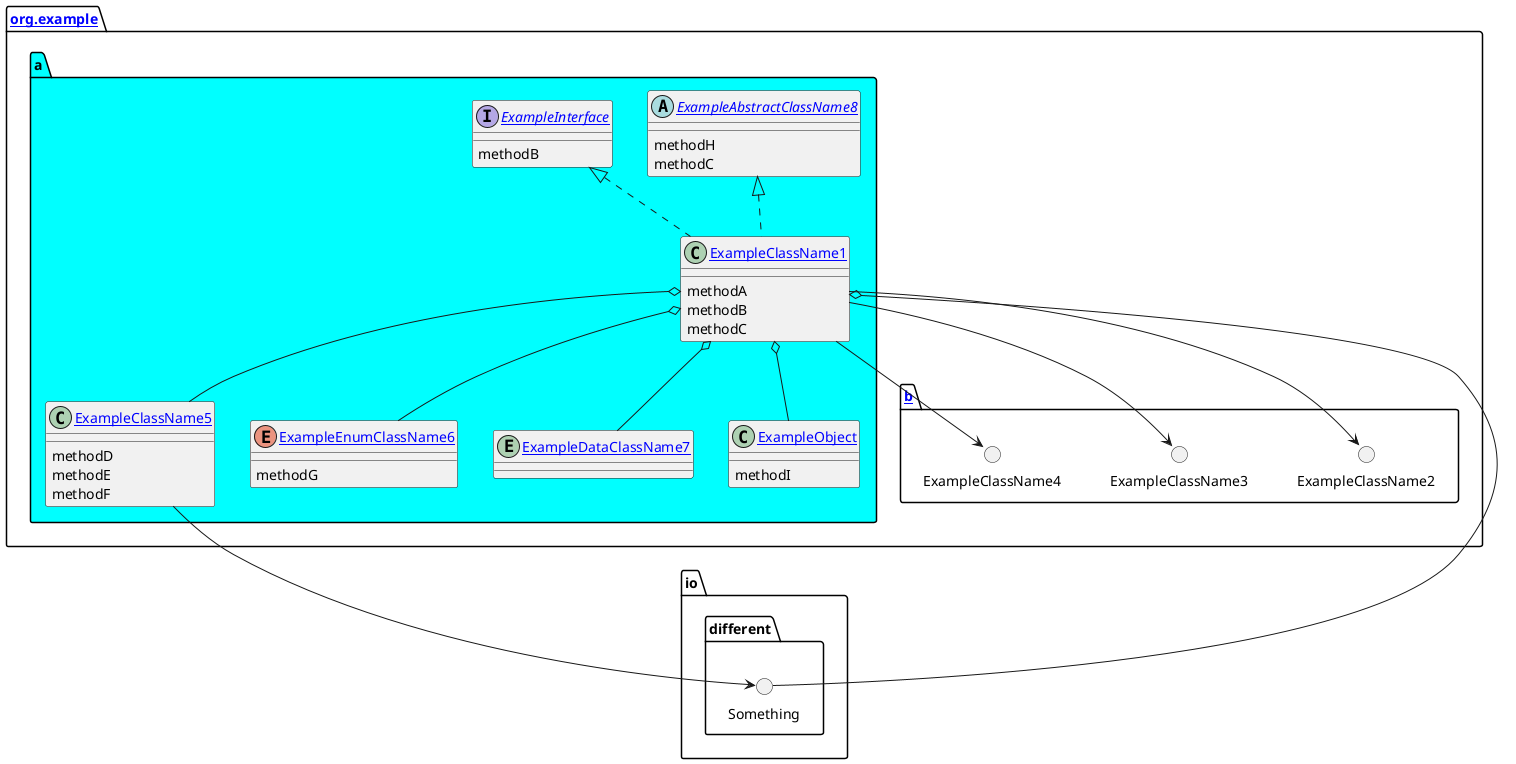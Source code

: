 @startuml
package "[[example/root/generated/example_relations.puml org.example]]" as p$_1 #ffffff {
    package "a" #00FFFF {
        class "[[src/main/org/example/a/ExampleClassName1.kt ExampleClassName1]]" as ExampleClassName1 {
            {method} methodA
            {method} methodB
            {method} methodC
        }
        class "[[src/main/org/example/a/ExampleClassName5.kt ExampleClassName5]]" as ExampleClassName5 {
            {method} methodD
            {method} methodE
            {method} methodF
        }
        enum "[[src/main/org/example/a/ExampleEnumClassName6.kt ExampleEnumClassName6]]" as ExampleEnumClassName6 {
            {method} methodG
        }
        entity "[[src/main/org/example/a/ExampleDataClassName7.kt ExampleDataClassName7]]" as ExampleDataClassName7 {
        }
        interface "[[src/main/org/example/a/ExampleInterface.kt ExampleInterface]]" as ExampleInterface {
            {method} methodB
        }
        abstract class "[[src/main/org/example/a/ExampleAbstractClassName8.kt ExampleAbstractClassName8]]" as ExampleAbstractClassName8 {
            {method} methodH
            {method} methodC
        }
        class "[[src/main/org/example/a/ExampleObject.kt ExampleObject]]" as ExampleObject {
            {method} methodI
        }
    }
    package "[[example/root/generated/org/example/b/example_relations.puml b]]" as p$_2 #ffffff {
        circle "ExampleClassName2"
        circle "ExampleClassName3"
        circle "ExampleClassName4"
    }
}
package "io.different" #ffffff {
    circle "Something"
}

ExampleClassName1 .up.|> ExampleInterface
ExampleClassName1 .up.|> ExampleAbstractClassName8
ExampleClassName1 o-down- ExampleClassName5
ExampleClassName1 o-down- ExampleEnumClassName6
ExampleClassName1 o-down- ExampleDataClassName7
ExampleClassName1 o-down- Something
ExampleClassName1 o-down- ExampleObject
ExampleClassName1 -down-> ExampleClassName2
ExampleClassName1 -down-> ExampleClassName3
ExampleClassName1 -down-> ExampleClassName4
ExampleClassName5 -down-> Something
@enduml
